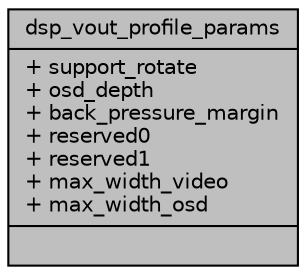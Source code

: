 digraph "dsp_vout_profile_params"
{
 // INTERACTIVE_SVG=YES
 // LATEX_PDF_SIZE
  bgcolor="transparent";
  edge [fontname="Helvetica",fontsize="10",labelfontname="Helvetica",labelfontsize="10"];
  node [fontname="Helvetica",fontsize="10",shape=record];
  Node1 [label="{dsp_vout_profile_params\n|+ support_rotate\l+ osd_depth\l+ back_pressure_margin\l+ reserved0\l+ reserved1\l+ max_width_video\l+ max_width_osd\l|}",height=0.2,width=0.4,color="black", fillcolor="grey75", style="filled", fontcolor="black",tooltip=" "];
}
